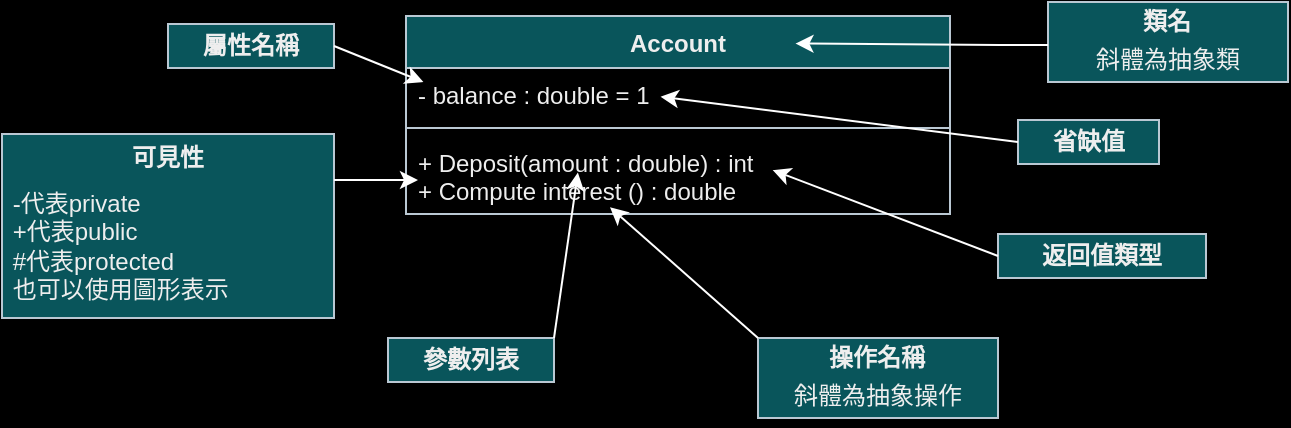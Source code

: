 <mxfile version="22.0.8" type="github">
  <diagram id="C5RBs43oDa-KdzZeNtuy" name="Page-1">
    <mxGraphModel dx="665" dy="476" grid="0" gridSize="10" guides="1" tooltips="1" connect="1" arrows="1" fold="1" page="1" pageScale="1" pageWidth="827" pageHeight="1169" background="#000000" math="0" shadow="0">
      <root>
        <mxCell id="WIyWlLk6GJQsqaUBKTNV-0" />
        <mxCell id="WIyWlLk6GJQsqaUBKTNV-1" parent="WIyWlLk6GJQsqaUBKTNV-0" />
        <mxCell id="99uRSDu9dMB-DJtt3e8g-12" value="Account&lt;br&gt;" style="swimlane;fontStyle=1;align=center;verticalAlign=top;childLayout=stackLayout;horizontal=1;startSize=26;horizontalStack=0;resizeParent=1;resizeParentMax=0;resizeLast=0;collapsible=1;marginBottom=0;whiteSpace=wrap;html=1;strokeColor=#BAC8D3;fontColor=#EEEEEE;fillColor=#09555B;" vertex="1" parent="WIyWlLk6GJQsqaUBKTNV-1">
          <mxGeometry x="354" y="244" width="272" height="99" as="geometry" />
        </mxCell>
        <mxCell id="99uRSDu9dMB-DJtt3e8g-13" value="- balance : double = 1" style="text;strokeColor=none;fillColor=none;align=left;verticalAlign=top;spacingLeft=4;spacingRight=4;overflow=hidden;rotatable=0;points=[[0,0.5],[1,0.5]];portConstraint=eastwest;whiteSpace=wrap;html=1;fontColor=#EEEEEE;" vertex="1" parent="99uRSDu9dMB-DJtt3e8g-12">
          <mxGeometry y="26" width="272" height="26" as="geometry" />
        </mxCell>
        <mxCell id="99uRSDu9dMB-DJtt3e8g-14" value="" style="line;strokeWidth=1;fillColor=none;align=left;verticalAlign=middle;spacingTop=-1;spacingLeft=3;spacingRight=3;rotatable=0;labelPosition=right;points=[];portConstraint=eastwest;strokeColor=inherit;fontColor=#EEEEEE;" vertex="1" parent="99uRSDu9dMB-DJtt3e8g-12">
          <mxGeometry y="52" width="272" height="8" as="geometry" />
        </mxCell>
        <mxCell id="99uRSDu9dMB-DJtt3e8g-15" value="+ Deposit(amount : double) : int&lt;br&gt;+ Compute interest () : double" style="text;strokeColor=none;fillColor=none;align=left;verticalAlign=top;spacingLeft=4;spacingRight=4;overflow=hidden;rotatable=0;points=[[0,0.5],[1,0.5]];portConstraint=eastwest;whiteSpace=wrap;html=1;fontColor=#EEEEEE;" vertex="1" parent="99uRSDu9dMB-DJtt3e8g-12">
          <mxGeometry y="60" width="272" height="39" as="geometry" />
        </mxCell>
        <mxCell id="99uRSDu9dMB-DJtt3e8g-16" value="&lt;b&gt;參數列表&lt;/b&gt;" style="rounded=0;whiteSpace=wrap;html=1;strokeColor=#BAC8D3;fontColor=#EEEEEE;fillColor=#09555B;" vertex="1" parent="WIyWlLk6GJQsqaUBKTNV-1">
          <mxGeometry x="345" y="405" width="83" height="22" as="geometry" />
        </mxCell>
        <mxCell id="99uRSDu9dMB-DJtt3e8g-18" value="&lt;b&gt;屬性名稱&lt;/b&gt;" style="rounded=0;whiteSpace=wrap;html=1;strokeColor=#BAC8D3;fontColor=#EEEEEE;fillColor=#09555B;" vertex="1" parent="WIyWlLk6GJQsqaUBKTNV-1">
          <mxGeometry x="235" y="248" width="83" height="22" as="geometry" />
        </mxCell>
        <mxCell id="99uRSDu9dMB-DJtt3e8g-19" value="" style="rounded=0;whiteSpace=wrap;html=1;strokeColor=#BAC8D3;fontColor=#EEEEEE;fillColor=#09555B;align=left;" vertex="1" parent="WIyWlLk6GJQsqaUBKTNV-1">
          <mxGeometry x="152" y="303" width="166" height="92" as="geometry" />
        </mxCell>
        <mxCell id="99uRSDu9dMB-DJtt3e8g-44" style="rounded=0;orthogonalLoop=1;jettySize=auto;html=1;exitX=1;exitY=0.25;exitDx=0;exitDy=0;strokeColor=#FFFFFF;" edge="1" parent="WIyWlLk6GJQsqaUBKTNV-1" source="99uRSDu9dMB-DJtt3e8g-19">
          <mxGeometry relative="1" as="geometry">
            <mxPoint x="360" y="326" as="targetPoint" />
          </mxGeometry>
        </mxCell>
        <mxCell id="99uRSDu9dMB-DJtt3e8g-21" value="&lt;b&gt;可見性&lt;/b&gt;" style="text;html=1;strokeColor=none;fillColor=none;align=center;verticalAlign=middle;whiteSpace=wrap;rounded=0;fontColor=#EEEEEE;" vertex="1" parent="WIyWlLk6GJQsqaUBKTNV-1">
          <mxGeometry x="152" y="303" width="166" height="24" as="geometry" />
        </mxCell>
        <mxCell id="99uRSDu9dMB-DJtt3e8g-25" value="&amp;nbsp;-代表private&lt;br style=&quot;border-color: var(--border-color);&quot;&gt;&lt;span style=&quot;&quot;&gt;&amp;nbsp;+代表public&lt;/span&gt;&lt;br style=&quot;border-color: var(--border-color);&quot;&gt;&lt;span style=&quot;&quot;&gt;&amp;nbsp;#代表protected&lt;/span&gt;&lt;br style=&quot;border-color: var(--border-color);&quot;&gt;&lt;span style=&quot;&quot;&gt;&amp;nbsp;也可以使用圖形表示&lt;/span&gt;" style="text;html=1;strokeColor=none;fillColor=none;align=left;verticalAlign=middle;whiteSpace=wrap;rounded=0;fontColor=#EEEEEE;" vertex="1" parent="WIyWlLk6GJQsqaUBKTNV-1">
          <mxGeometry x="152" y="326" width="165" height="65" as="geometry" />
        </mxCell>
        <mxCell id="99uRSDu9dMB-DJtt3e8g-26" value="" style="rounded=0;whiteSpace=wrap;html=1;strokeColor=#BAC8D3;fontColor=#EEEEEE;fillColor=#09555B;" vertex="1" parent="WIyWlLk6GJQsqaUBKTNV-1">
          <mxGeometry x="530" y="405" width="120" height="40" as="geometry" />
        </mxCell>
        <mxCell id="99uRSDu9dMB-DJtt3e8g-27" value="&lt;b&gt;操作名稱&lt;/b&gt;" style="text;html=1;strokeColor=none;fillColor=none;align=center;verticalAlign=middle;whiteSpace=wrap;rounded=0;fontColor=#EEEEEE;" vertex="1" parent="WIyWlLk6GJQsqaUBKTNV-1">
          <mxGeometry x="530" y="405" width="119" height="20" as="geometry" />
        </mxCell>
        <mxCell id="99uRSDu9dMB-DJtt3e8g-29" value="斜體為抽象操作" style="text;html=1;strokeColor=none;fillColor=none;align=center;verticalAlign=middle;whiteSpace=wrap;rounded=0;fontColor=#EEEEEE;" vertex="1" parent="WIyWlLk6GJQsqaUBKTNV-1">
          <mxGeometry x="530" y="419" width="120" height="30" as="geometry" />
        </mxCell>
        <mxCell id="99uRSDu9dMB-DJtt3e8g-31" value="&lt;b&gt;返回值類型&lt;/b&gt;" style="rounded=0;whiteSpace=wrap;html=1;strokeColor=#BAC8D3;fontColor=#EEEEEE;fillColor=#09555B;" vertex="1" parent="WIyWlLk6GJQsqaUBKTNV-1">
          <mxGeometry x="650" y="353" width="104" height="22" as="geometry" />
        </mxCell>
        <mxCell id="99uRSDu9dMB-DJtt3e8g-33" value="&lt;b&gt;省缺值&lt;/b&gt;" style="rounded=0;whiteSpace=wrap;html=1;strokeColor=#BAC8D3;fontColor=#EEEEEE;fillColor=#09555B;" vertex="1" parent="WIyWlLk6GJQsqaUBKTNV-1">
          <mxGeometry x="660" y="296" width="70.5" height="22" as="geometry" />
        </mxCell>
        <mxCell id="99uRSDu9dMB-DJtt3e8g-34" value="" style="rounded=0;whiteSpace=wrap;html=1;strokeColor=#BAC8D3;fontColor=#EEEEEE;fillColor=#09555B;" vertex="1" parent="WIyWlLk6GJQsqaUBKTNV-1">
          <mxGeometry x="675" y="237" width="120" height="40" as="geometry" />
        </mxCell>
        <mxCell id="99uRSDu9dMB-DJtt3e8g-35" value="&lt;b&gt;類名&lt;/b&gt;" style="text;html=1;strokeColor=none;fillColor=none;align=center;verticalAlign=middle;whiteSpace=wrap;rounded=0;fontColor=#EEEEEE;" vertex="1" parent="WIyWlLk6GJQsqaUBKTNV-1">
          <mxGeometry x="675" y="237" width="119" height="20" as="geometry" />
        </mxCell>
        <mxCell id="99uRSDu9dMB-DJtt3e8g-36" value="斜體為抽象類" style="text;html=1;strokeColor=none;fillColor=none;align=center;verticalAlign=middle;whiteSpace=wrap;rounded=0;fontColor=#EEEEEE;" vertex="1" parent="WIyWlLk6GJQsqaUBKTNV-1">
          <mxGeometry x="675" y="251" width="120" height="30" as="geometry" />
        </mxCell>
        <mxCell id="99uRSDu9dMB-DJtt3e8g-38" style="edgeStyle=orthogonalEdgeStyle;rounded=0;orthogonalLoop=1;jettySize=auto;html=1;exitX=0;exitY=0.25;exitDx=0;exitDy=0;entryX=0.716;entryY=0.139;entryDx=0;entryDy=0;entryPerimeter=0;strokeColor=#FFFFFF;strokeWidth=1;" edge="1" parent="WIyWlLk6GJQsqaUBKTNV-1" source="99uRSDu9dMB-DJtt3e8g-36" target="99uRSDu9dMB-DJtt3e8g-12">
          <mxGeometry relative="1" as="geometry" />
        </mxCell>
        <mxCell id="99uRSDu9dMB-DJtt3e8g-39" style="rounded=0;orthogonalLoop=1;jettySize=auto;html=1;exitX=0;exitY=0.5;exitDx=0;exitDy=0;entryX=0.468;entryY=0.551;entryDx=0;entryDy=0;entryPerimeter=0;strokeColor=#FFFFFF;strokeWidth=1;" edge="1" parent="WIyWlLk6GJQsqaUBKTNV-1" source="99uRSDu9dMB-DJtt3e8g-33" target="99uRSDu9dMB-DJtt3e8g-13">
          <mxGeometry relative="1" as="geometry" />
        </mxCell>
        <mxCell id="99uRSDu9dMB-DJtt3e8g-41" style="rounded=0;orthogonalLoop=1;jettySize=auto;html=1;exitX=0;exitY=0.5;exitDx=0;exitDy=0;entryX=0.674;entryY=0.437;entryDx=0;entryDy=0;entryPerimeter=0;strokeColor=#FFFFFF;strokeWidth=1;" edge="1" parent="WIyWlLk6GJQsqaUBKTNV-1" source="99uRSDu9dMB-DJtt3e8g-31" target="99uRSDu9dMB-DJtt3e8g-15">
          <mxGeometry relative="1" as="geometry" />
        </mxCell>
        <mxCell id="99uRSDu9dMB-DJtt3e8g-42" style="rounded=0;orthogonalLoop=1;jettySize=auto;html=1;exitX=0;exitY=0;exitDx=0;exitDy=0;entryX=0.375;entryY=0.913;entryDx=0;entryDy=0;entryPerimeter=0;strokeColor=#FFFFFF;" edge="1" parent="WIyWlLk6GJQsqaUBKTNV-1" source="99uRSDu9dMB-DJtt3e8g-27" target="99uRSDu9dMB-DJtt3e8g-15">
          <mxGeometry relative="1" as="geometry" />
        </mxCell>
        <mxCell id="99uRSDu9dMB-DJtt3e8g-43" style="rounded=0;orthogonalLoop=1;jettySize=auto;html=1;exitX=1;exitY=0;exitDx=0;exitDy=0;entryX=0.316;entryY=0.468;entryDx=0;entryDy=0;entryPerimeter=0;strokeColor=#FFFFFF;" edge="1" parent="WIyWlLk6GJQsqaUBKTNV-1" source="99uRSDu9dMB-DJtt3e8g-16" target="99uRSDu9dMB-DJtt3e8g-15">
          <mxGeometry relative="1" as="geometry" />
        </mxCell>
        <mxCell id="99uRSDu9dMB-DJtt3e8g-45" style="rounded=0;orthogonalLoop=1;jettySize=auto;html=1;exitX=1;exitY=0.5;exitDx=0;exitDy=0;entryX=0.032;entryY=0.269;entryDx=0;entryDy=0;entryPerimeter=0;strokeColor=#FFFFFF;" edge="1" parent="WIyWlLk6GJQsqaUBKTNV-1" source="99uRSDu9dMB-DJtt3e8g-18" target="99uRSDu9dMB-DJtt3e8g-13">
          <mxGeometry relative="1" as="geometry" />
        </mxCell>
      </root>
    </mxGraphModel>
  </diagram>
</mxfile>
